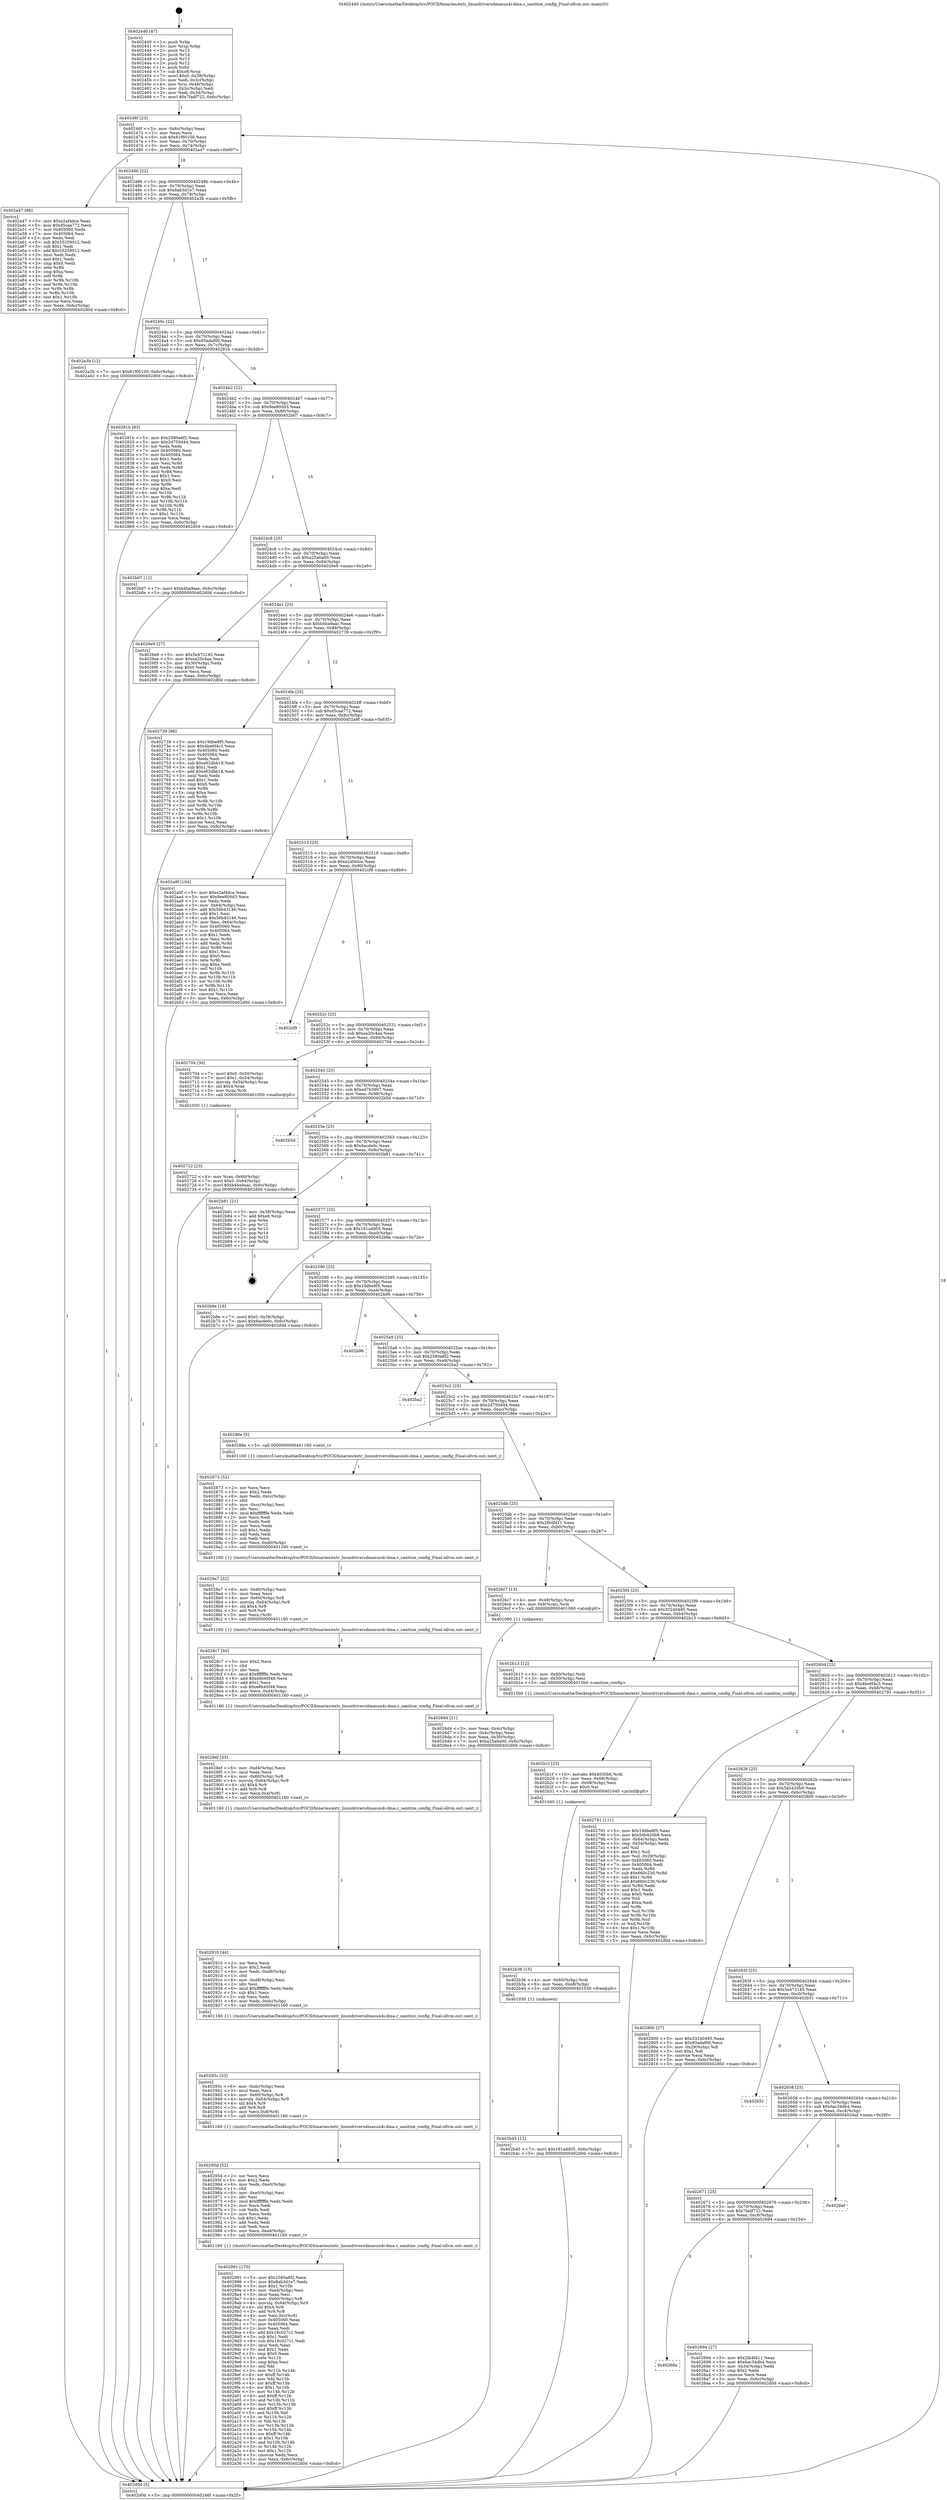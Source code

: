 digraph "0x402440" {
  label = "0x402440 (/mnt/c/Users/mathe/Desktop/tcc/POCII/binaries/extr_linuxdriversdmasun4i-dma.c_sanitize_config_Final-ollvm.out::main(0))"
  labelloc = "t"
  node[shape=record]

  Entry [label="",width=0.3,height=0.3,shape=circle,fillcolor=black,style=filled]
  "0x40246f" [label="{
     0x40246f [23]\l
     | [instrs]\l
     &nbsp;&nbsp;0x40246f \<+3\>: mov -0x6c(%rbp),%eax\l
     &nbsp;&nbsp;0x402472 \<+2\>: mov %eax,%ecx\l
     &nbsp;&nbsp;0x402474 \<+6\>: sub $0x81f60100,%ecx\l
     &nbsp;&nbsp;0x40247a \<+3\>: mov %eax,-0x70(%rbp)\l
     &nbsp;&nbsp;0x40247d \<+3\>: mov %ecx,-0x74(%rbp)\l
     &nbsp;&nbsp;0x402480 \<+6\>: je 0000000000402a47 \<main+0x607\>\l
  }"]
  "0x402a47" [label="{
     0x402a47 [88]\l
     | [instrs]\l
     &nbsp;&nbsp;0x402a47 \<+5\>: mov $0xe2af4dce,%eax\l
     &nbsp;&nbsp;0x402a4c \<+5\>: mov $0xd5caa772,%ecx\l
     &nbsp;&nbsp;0x402a51 \<+7\>: mov 0x405060,%edx\l
     &nbsp;&nbsp;0x402a58 \<+7\>: mov 0x405064,%esi\l
     &nbsp;&nbsp;0x402a5f \<+2\>: mov %edx,%edi\l
     &nbsp;&nbsp;0x402a61 \<+6\>: sub $0x55259012,%edi\l
     &nbsp;&nbsp;0x402a67 \<+3\>: sub $0x1,%edi\l
     &nbsp;&nbsp;0x402a6a \<+6\>: add $0x55259012,%edi\l
     &nbsp;&nbsp;0x402a70 \<+3\>: imul %edi,%edx\l
     &nbsp;&nbsp;0x402a73 \<+3\>: and $0x1,%edx\l
     &nbsp;&nbsp;0x402a76 \<+3\>: cmp $0x0,%edx\l
     &nbsp;&nbsp;0x402a79 \<+4\>: sete %r8b\l
     &nbsp;&nbsp;0x402a7d \<+3\>: cmp $0xa,%esi\l
     &nbsp;&nbsp;0x402a80 \<+4\>: setl %r9b\l
     &nbsp;&nbsp;0x402a84 \<+3\>: mov %r8b,%r10b\l
     &nbsp;&nbsp;0x402a87 \<+3\>: and %r9b,%r10b\l
     &nbsp;&nbsp;0x402a8a \<+3\>: xor %r9b,%r8b\l
     &nbsp;&nbsp;0x402a8d \<+3\>: or %r8b,%r10b\l
     &nbsp;&nbsp;0x402a90 \<+4\>: test $0x1,%r10b\l
     &nbsp;&nbsp;0x402a94 \<+3\>: cmovne %ecx,%eax\l
     &nbsp;&nbsp;0x402a97 \<+3\>: mov %eax,-0x6c(%rbp)\l
     &nbsp;&nbsp;0x402a9a \<+5\>: jmp 0000000000402d0d \<main+0x8cd\>\l
  }"]
  "0x402486" [label="{
     0x402486 [22]\l
     | [instrs]\l
     &nbsp;&nbsp;0x402486 \<+5\>: jmp 000000000040248b \<main+0x4b\>\l
     &nbsp;&nbsp;0x40248b \<+3\>: mov -0x70(%rbp),%eax\l
     &nbsp;&nbsp;0x40248e \<+5\>: sub $0x8ab3d1e7,%eax\l
     &nbsp;&nbsp;0x402493 \<+3\>: mov %eax,-0x78(%rbp)\l
     &nbsp;&nbsp;0x402496 \<+6\>: je 0000000000402a3b \<main+0x5fb\>\l
  }"]
  Exit [label="",width=0.3,height=0.3,shape=circle,fillcolor=black,style=filled,peripheries=2]
  "0x402a3b" [label="{
     0x402a3b [12]\l
     | [instrs]\l
     &nbsp;&nbsp;0x402a3b \<+7\>: movl $0x81f60100,-0x6c(%rbp)\l
     &nbsp;&nbsp;0x402a42 \<+5\>: jmp 0000000000402d0d \<main+0x8cd\>\l
  }"]
  "0x40249c" [label="{
     0x40249c [22]\l
     | [instrs]\l
     &nbsp;&nbsp;0x40249c \<+5\>: jmp 00000000004024a1 \<main+0x61\>\l
     &nbsp;&nbsp;0x4024a1 \<+3\>: mov -0x70(%rbp),%eax\l
     &nbsp;&nbsp;0x4024a4 \<+5\>: sub $0x93adaf00,%eax\l
     &nbsp;&nbsp;0x4024a9 \<+3\>: mov %eax,-0x7c(%rbp)\l
     &nbsp;&nbsp;0x4024ac \<+6\>: je 000000000040281b \<main+0x3db\>\l
  }"]
  "0x402b45" [label="{
     0x402b45 [12]\l
     | [instrs]\l
     &nbsp;&nbsp;0x402b45 \<+7\>: movl $0x181add05,-0x6c(%rbp)\l
     &nbsp;&nbsp;0x402b4c \<+5\>: jmp 0000000000402d0d \<main+0x8cd\>\l
  }"]
  "0x40281b" [label="{
     0x40281b [83]\l
     | [instrs]\l
     &nbsp;&nbsp;0x40281b \<+5\>: mov $0x2580a6f2,%eax\l
     &nbsp;&nbsp;0x402820 \<+5\>: mov $0x2d750d44,%ecx\l
     &nbsp;&nbsp;0x402825 \<+2\>: xor %edx,%edx\l
     &nbsp;&nbsp;0x402827 \<+7\>: mov 0x405060,%esi\l
     &nbsp;&nbsp;0x40282e \<+7\>: mov 0x405064,%edi\l
     &nbsp;&nbsp;0x402835 \<+3\>: sub $0x1,%edx\l
     &nbsp;&nbsp;0x402838 \<+3\>: mov %esi,%r8d\l
     &nbsp;&nbsp;0x40283b \<+3\>: add %edx,%r8d\l
     &nbsp;&nbsp;0x40283e \<+4\>: imul %r8d,%esi\l
     &nbsp;&nbsp;0x402842 \<+3\>: and $0x1,%esi\l
     &nbsp;&nbsp;0x402845 \<+3\>: cmp $0x0,%esi\l
     &nbsp;&nbsp;0x402848 \<+4\>: sete %r9b\l
     &nbsp;&nbsp;0x40284c \<+3\>: cmp $0xa,%edi\l
     &nbsp;&nbsp;0x40284f \<+4\>: setl %r10b\l
     &nbsp;&nbsp;0x402853 \<+3\>: mov %r9b,%r11b\l
     &nbsp;&nbsp;0x402856 \<+3\>: and %r10b,%r11b\l
     &nbsp;&nbsp;0x402859 \<+3\>: xor %r10b,%r9b\l
     &nbsp;&nbsp;0x40285c \<+3\>: or %r9b,%r11b\l
     &nbsp;&nbsp;0x40285f \<+4\>: test $0x1,%r11b\l
     &nbsp;&nbsp;0x402863 \<+3\>: cmovne %ecx,%eax\l
     &nbsp;&nbsp;0x402866 \<+3\>: mov %eax,-0x6c(%rbp)\l
     &nbsp;&nbsp;0x402869 \<+5\>: jmp 0000000000402d0d \<main+0x8cd\>\l
  }"]
  "0x4024b2" [label="{
     0x4024b2 [22]\l
     | [instrs]\l
     &nbsp;&nbsp;0x4024b2 \<+5\>: jmp 00000000004024b7 \<main+0x77\>\l
     &nbsp;&nbsp;0x4024b7 \<+3\>: mov -0x70(%rbp),%eax\l
     &nbsp;&nbsp;0x4024ba \<+5\>: sub $0x9ee800d3,%eax\l
     &nbsp;&nbsp;0x4024bf \<+3\>: mov %eax,-0x80(%rbp)\l
     &nbsp;&nbsp;0x4024c2 \<+6\>: je 0000000000402b07 \<main+0x6c7\>\l
  }"]
  "0x402b36" [label="{
     0x402b36 [15]\l
     | [instrs]\l
     &nbsp;&nbsp;0x402b36 \<+4\>: mov -0x60(%rbp),%rdi\l
     &nbsp;&nbsp;0x402b3a \<+6\>: mov %eax,-0xe8(%rbp)\l
     &nbsp;&nbsp;0x402b40 \<+5\>: call 0000000000401030 \<free@plt\>\l
     | [calls]\l
     &nbsp;&nbsp;0x401030 \{1\} (unknown)\l
  }"]
  "0x402b07" [label="{
     0x402b07 [12]\l
     | [instrs]\l
     &nbsp;&nbsp;0x402b07 \<+7\>: movl $0xb4ba9aac,-0x6c(%rbp)\l
     &nbsp;&nbsp;0x402b0e \<+5\>: jmp 0000000000402d0d \<main+0x8cd\>\l
  }"]
  "0x4024c8" [label="{
     0x4024c8 [25]\l
     | [instrs]\l
     &nbsp;&nbsp;0x4024c8 \<+5\>: jmp 00000000004024cd \<main+0x8d\>\l
     &nbsp;&nbsp;0x4024cd \<+3\>: mov -0x70(%rbp),%eax\l
     &nbsp;&nbsp;0x4024d0 \<+5\>: sub $0xa25a6a00,%eax\l
     &nbsp;&nbsp;0x4024d5 \<+6\>: mov %eax,-0x84(%rbp)\l
     &nbsp;&nbsp;0x4024db \<+6\>: je 00000000004026e9 \<main+0x2a9\>\l
  }"]
  "0x402b1f" [label="{
     0x402b1f [23]\l
     | [instrs]\l
     &nbsp;&nbsp;0x402b1f \<+10\>: movabs $0x4030b6,%rdi\l
     &nbsp;&nbsp;0x402b29 \<+3\>: mov %eax,-0x68(%rbp)\l
     &nbsp;&nbsp;0x402b2c \<+3\>: mov -0x68(%rbp),%esi\l
     &nbsp;&nbsp;0x402b2f \<+2\>: mov $0x0,%al\l
     &nbsp;&nbsp;0x402b31 \<+5\>: call 0000000000401040 \<printf@plt\>\l
     | [calls]\l
     &nbsp;&nbsp;0x401040 \{1\} (unknown)\l
  }"]
  "0x4026e9" [label="{
     0x4026e9 [27]\l
     | [instrs]\l
     &nbsp;&nbsp;0x4026e9 \<+5\>: mov $0x5e472145,%eax\l
     &nbsp;&nbsp;0x4026ee \<+5\>: mov $0xea20c4aa,%ecx\l
     &nbsp;&nbsp;0x4026f3 \<+3\>: mov -0x30(%rbp),%edx\l
     &nbsp;&nbsp;0x4026f6 \<+3\>: cmp $0x0,%edx\l
     &nbsp;&nbsp;0x4026f9 \<+3\>: cmove %ecx,%eax\l
     &nbsp;&nbsp;0x4026fc \<+3\>: mov %eax,-0x6c(%rbp)\l
     &nbsp;&nbsp;0x4026ff \<+5\>: jmp 0000000000402d0d \<main+0x8cd\>\l
  }"]
  "0x4024e1" [label="{
     0x4024e1 [25]\l
     | [instrs]\l
     &nbsp;&nbsp;0x4024e1 \<+5\>: jmp 00000000004024e6 \<main+0xa6\>\l
     &nbsp;&nbsp;0x4024e6 \<+3\>: mov -0x70(%rbp),%eax\l
     &nbsp;&nbsp;0x4024e9 \<+5\>: sub $0xb4ba9aac,%eax\l
     &nbsp;&nbsp;0x4024ee \<+6\>: mov %eax,-0x88(%rbp)\l
     &nbsp;&nbsp;0x4024f4 \<+6\>: je 0000000000402739 \<main+0x2f9\>\l
  }"]
  "0x402991" [label="{
     0x402991 [170]\l
     | [instrs]\l
     &nbsp;&nbsp;0x402991 \<+5\>: mov $0x2580a6f2,%ecx\l
     &nbsp;&nbsp;0x402996 \<+5\>: mov $0x8ab3d1e7,%edx\l
     &nbsp;&nbsp;0x40299b \<+3\>: mov $0x1,%r10b\l
     &nbsp;&nbsp;0x40299e \<+6\>: mov -0xe4(%rbp),%esi\l
     &nbsp;&nbsp;0x4029a4 \<+3\>: imul %eax,%esi\l
     &nbsp;&nbsp;0x4029a7 \<+4\>: mov -0x60(%rbp),%r8\l
     &nbsp;&nbsp;0x4029ab \<+4\>: movslq -0x64(%rbp),%r9\l
     &nbsp;&nbsp;0x4029af \<+4\>: shl $0x4,%r9\l
     &nbsp;&nbsp;0x4029b3 \<+3\>: add %r9,%r8\l
     &nbsp;&nbsp;0x4029b6 \<+4\>: mov %esi,0xc(%r8)\l
     &nbsp;&nbsp;0x4029ba \<+7\>: mov 0x405060,%eax\l
     &nbsp;&nbsp;0x4029c1 \<+7\>: mov 0x405064,%esi\l
     &nbsp;&nbsp;0x4029c8 \<+2\>: mov %eax,%edi\l
     &nbsp;&nbsp;0x4029ca \<+6\>: add $0x18c027c1,%edi\l
     &nbsp;&nbsp;0x4029d0 \<+3\>: sub $0x1,%edi\l
     &nbsp;&nbsp;0x4029d3 \<+6\>: sub $0x18c027c1,%edi\l
     &nbsp;&nbsp;0x4029d9 \<+3\>: imul %edi,%eax\l
     &nbsp;&nbsp;0x4029dc \<+3\>: and $0x1,%eax\l
     &nbsp;&nbsp;0x4029df \<+3\>: cmp $0x0,%eax\l
     &nbsp;&nbsp;0x4029e2 \<+4\>: sete %r11b\l
     &nbsp;&nbsp;0x4029e6 \<+3\>: cmp $0xa,%esi\l
     &nbsp;&nbsp;0x4029e9 \<+3\>: setl %bl\l
     &nbsp;&nbsp;0x4029ec \<+3\>: mov %r11b,%r14b\l
     &nbsp;&nbsp;0x4029ef \<+4\>: xor $0xff,%r14b\l
     &nbsp;&nbsp;0x4029f3 \<+3\>: mov %bl,%r15b\l
     &nbsp;&nbsp;0x4029f6 \<+4\>: xor $0xff,%r15b\l
     &nbsp;&nbsp;0x4029fa \<+4\>: xor $0x1,%r10b\l
     &nbsp;&nbsp;0x4029fe \<+3\>: mov %r14b,%r12b\l
     &nbsp;&nbsp;0x402a01 \<+4\>: and $0xff,%r12b\l
     &nbsp;&nbsp;0x402a05 \<+3\>: and %r10b,%r11b\l
     &nbsp;&nbsp;0x402a08 \<+3\>: mov %r15b,%r13b\l
     &nbsp;&nbsp;0x402a0b \<+4\>: and $0xff,%r13b\l
     &nbsp;&nbsp;0x402a0f \<+3\>: and %r10b,%bl\l
     &nbsp;&nbsp;0x402a12 \<+3\>: or %r11b,%r12b\l
     &nbsp;&nbsp;0x402a15 \<+3\>: or %bl,%r13b\l
     &nbsp;&nbsp;0x402a18 \<+3\>: xor %r13b,%r12b\l
     &nbsp;&nbsp;0x402a1b \<+3\>: or %r15b,%r14b\l
     &nbsp;&nbsp;0x402a1e \<+4\>: xor $0xff,%r14b\l
     &nbsp;&nbsp;0x402a22 \<+4\>: or $0x1,%r10b\l
     &nbsp;&nbsp;0x402a26 \<+3\>: and %r10b,%r14b\l
     &nbsp;&nbsp;0x402a29 \<+3\>: or %r14b,%r12b\l
     &nbsp;&nbsp;0x402a2c \<+4\>: test $0x1,%r12b\l
     &nbsp;&nbsp;0x402a30 \<+3\>: cmovne %edx,%ecx\l
     &nbsp;&nbsp;0x402a33 \<+3\>: mov %ecx,-0x6c(%rbp)\l
     &nbsp;&nbsp;0x402a36 \<+5\>: jmp 0000000000402d0d \<main+0x8cd\>\l
  }"]
  "0x402739" [label="{
     0x402739 [88]\l
     | [instrs]\l
     &nbsp;&nbsp;0x402739 \<+5\>: mov $0x19dbe8f5,%eax\l
     &nbsp;&nbsp;0x40273e \<+5\>: mov $0x4be6f4c3,%ecx\l
     &nbsp;&nbsp;0x402743 \<+7\>: mov 0x405060,%edx\l
     &nbsp;&nbsp;0x40274a \<+7\>: mov 0x405064,%esi\l
     &nbsp;&nbsp;0x402751 \<+2\>: mov %edx,%edi\l
     &nbsp;&nbsp;0x402753 \<+6\>: sub $0xe62dbb18,%edi\l
     &nbsp;&nbsp;0x402759 \<+3\>: sub $0x1,%edi\l
     &nbsp;&nbsp;0x40275c \<+6\>: add $0xe62dbb18,%edi\l
     &nbsp;&nbsp;0x402762 \<+3\>: imul %edi,%edx\l
     &nbsp;&nbsp;0x402765 \<+3\>: and $0x1,%edx\l
     &nbsp;&nbsp;0x402768 \<+3\>: cmp $0x0,%edx\l
     &nbsp;&nbsp;0x40276b \<+4\>: sete %r8b\l
     &nbsp;&nbsp;0x40276f \<+3\>: cmp $0xa,%esi\l
     &nbsp;&nbsp;0x402772 \<+4\>: setl %r9b\l
     &nbsp;&nbsp;0x402776 \<+3\>: mov %r8b,%r10b\l
     &nbsp;&nbsp;0x402779 \<+3\>: and %r9b,%r10b\l
     &nbsp;&nbsp;0x40277c \<+3\>: xor %r9b,%r8b\l
     &nbsp;&nbsp;0x40277f \<+3\>: or %r8b,%r10b\l
     &nbsp;&nbsp;0x402782 \<+4\>: test $0x1,%r10b\l
     &nbsp;&nbsp;0x402786 \<+3\>: cmovne %ecx,%eax\l
     &nbsp;&nbsp;0x402789 \<+3\>: mov %eax,-0x6c(%rbp)\l
     &nbsp;&nbsp;0x40278c \<+5\>: jmp 0000000000402d0d \<main+0x8cd\>\l
  }"]
  "0x4024fa" [label="{
     0x4024fa [25]\l
     | [instrs]\l
     &nbsp;&nbsp;0x4024fa \<+5\>: jmp 00000000004024ff \<main+0xbf\>\l
     &nbsp;&nbsp;0x4024ff \<+3\>: mov -0x70(%rbp),%eax\l
     &nbsp;&nbsp;0x402502 \<+5\>: sub $0xd5caa772,%eax\l
     &nbsp;&nbsp;0x402507 \<+6\>: mov %eax,-0x8c(%rbp)\l
     &nbsp;&nbsp;0x40250d \<+6\>: je 0000000000402a9f \<main+0x65f\>\l
  }"]
  "0x40295d" [label="{
     0x40295d [52]\l
     | [instrs]\l
     &nbsp;&nbsp;0x40295d \<+2\>: xor %ecx,%ecx\l
     &nbsp;&nbsp;0x40295f \<+5\>: mov $0x2,%edx\l
     &nbsp;&nbsp;0x402964 \<+6\>: mov %edx,-0xe0(%rbp)\l
     &nbsp;&nbsp;0x40296a \<+1\>: cltd\l
     &nbsp;&nbsp;0x40296b \<+6\>: mov -0xe0(%rbp),%esi\l
     &nbsp;&nbsp;0x402971 \<+2\>: idiv %esi\l
     &nbsp;&nbsp;0x402973 \<+6\>: imul $0xfffffffe,%edx,%edx\l
     &nbsp;&nbsp;0x402979 \<+2\>: mov %ecx,%edi\l
     &nbsp;&nbsp;0x40297b \<+2\>: sub %edx,%edi\l
     &nbsp;&nbsp;0x40297d \<+2\>: mov %ecx,%edx\l
     &nbsp;&nbsp;0x40297f \<+3\>: sub $0x1,%edx\l
     &nbsp;&nbsp;0x402982 \<+2\>: add %edx,%edi\l
     &nbsp;&nbsp;0x402984 \<+2\>: sub %edi,%ecx\l
     &nbsp;&nbsp;0x402986 \<+6\>: mov %ecx,-0xe4(%rbp)\l
     &nbsp;&nbsp;0x40298c \<+5\>: call 0000000000401160 \<next_i\>\l
     | [calls]\l
     &nbsp;&nbsp;0x401160 \{1\} (/mnt/c/Users/mathe/Desktop/tcc/POCII/binaries/extr_linuxdriversdmasun4i-dma.c_sanitize_config_Final-ollvm.out::next_i)\l
  }"]
  "0x402a9f" [label="{
     0x402a9f [104]\l
     | [instrs]\l
     &nbsp;&nbsp;0x402a9f \<+5\>: mov $0xe2af4dce,%eax\l
     &nbsp;&nbsp;0x402aa4 \<+5\>: mov $0x9ee800d3,%ecx\l
     &nbsp;&nbsp;0x402aa9 \<+2\>: xor %edx,%edx\l
     &nbsp;&nbsp;0x402aab \<+3\>: mov -0x64(%rbp),%esi\l
     &nbsp;&nbsp;0x402aae \<+6\>: add $0x56b43146,%esi\l
     &nbsp;&nbsp;0x402ab4 \<+3\>: add $0x1,%esi\l
     &nbsp;&nbsp;0x402ab7 \<+6\>: sub $0x56b43146,%esi\l
     &nbsp;&nbsp;0x402abd \<+3\>: mov %esi,-0x64(%rbp)\l
     &nbsp;&nbsp;0x402ac0 \<+7\>: mov 0x405060,%esi\l
     &nbsp;&nbsp;0x402ac7 \<+7\>: mov 0x405064,%edi\l
     &nbsp;&nbsp;0x402ace \<+3\>: sub $0x1,%edx\l
     &nbsp;&nbsp;0x402ad1 \<+3\>: mov %esi,%r8d\l
     &nbsp;&nbsp;0x402ad4 \<+3\>: add %edx,%r8d\l
     &nbsp;&nbsp;0x402ad7 \<+4\>: imul %r8d,%esi\l
     &nbsp;&nbsp;0x402adb \<+3\>: and $0x1,%esi\l
     &nbsp;&nbsp;0x402ade \<+3\>: cmp $0x0,%esi\l
     &nbsp;&nbsp;0x402ae1 \<+4\>: sete %r9b\l
     &nbsp;&nbsp;0x402ae5 \<+3\>: cmp $0xa,%edi\l
     &nbsp;&nbsp;0x402ae8 \<+4\>: setl %r10b\l
     &nbsp;&nbsp;0x402aec \<+3\>: mov %r9b,%r11b\l
     &nbsp;&nbsp;0x402aef \<+3\>: and %r10b,%r11b\l
     &nbsp;&nbsp;0x402af2 \<+3\>: xor %r10b,%r9b\l
     &nbsp;&nbsp;0x402af5 \<+3\>: or %r9b,%r11b\l
     &nbsp;&nbsp;0x402af8 \<+4\>: test $0x1,%r11b\l
     &nbsp;&nbsp;0x402afc \<+3\>: cmovne %ecx,%eax\l
     &nbsp;&nbsp;0x402aff \<+3\>: mov %eax,-0x6c(%rbp)\l
     &nbsp;&nbsp;0x402b02 \<+5\>: jmp 0000000000402d0d \<main+0x8cd\>\l
  }"]
  "0x402513" [label="{
     0x402513 [25]\l
     | [instrs]\l
     &nbsp;&nbsp;0x402513 \<+5\>: jmp 0000000000402518 \<main+0xd8\>\l
     &nbsp;&nbsp;0x402518 \<+3\>: mov -0x70(%rbp),%eax\l
     &nbsp;&nbsp;0x40251b \<+5\>: sub $0xe2af4dce,%eax\l
     &nbsp;&nbsp;0x402520 \<+6\>: mov %eax,-0x90(%rbp)\l
     &nbsp;&nbsp;0x402526 \<+6\>: je 0000000000402cf9 \<main+0x8b9\>\l
  }"]
  "0x40293c" [label="{
     0x40293c [33]\l
     | [instrs]\l
     &nbsp;&nbsp;0x40293c \<+6\>: mov -0xdc(%rbp),%ecx\l
     &nbsp;&nbsp;0x402942 \<+3\>: imul %eax,%ecx\l
     &nbsp;&nbsp;0x402945 \<+4\>: mov -0x60(%rbp),%r8\l
     &nbsp;&nbsp;0x402949 \<+4\>: movslq -0x64(%rbp),%r9\l
     &nbsp;&nbsp;0x40294d \<+4\>: shl $0x4,%r9\l
     &nbsp;&nbsp;0x402951 \<+3\>: add %r9,%r8\l
     &nbsp;&nbsp;0x402954 \<+4\>: mov %ecx,0x8(%r8)\l
     &nbsp;&nbsp;0x402958 \<+5\>: call 0000000000401160 \<next_i\>\l
     | [calls]\l
     &nbsp;&nbsp;0x401160 \{1\} (/mnt/c/Users/mathe/Desktop/tcc/POCII/binaries/extr_linuxdriversdmasun4i-dma.c_sanitize_config_Final-ollvm.out::next_i)\l
  }"]
  "0x402cf9" [label="{
     0x402cf9\l
  }", style=dashed]
  "0x40252c" [label="{
     0x40252c [25]\l
     | [instrs]\l
     &nbsp;&nbsp;0x40252c \<+5\>: jmp 0000000000402531 \<main+0xf1\>\l
     &nbsp;&nbsp;0x402531 \<+3\>: mov -0x70(%rbp),%eax\l
     &nbsp;&nbsp;0x402534 \<+5\>: sub $0xea20c4aa,%eax\l
     &nbsp;&nbsp;0x402539 \<+6\>: mov %eax,-0x94(%rbp)\l
     &nbsp;&nbsp;0x40253f \<+6\>: je 0000000000402704 \<main+0x2c4\>\l
  }"]
  "0x402910" [label="{
     0x402910 [44]\l
     | [instrs]\l
     &nbsp;&nbsp;0x402910 \<+2\>: xor %ecx,%ecx\l
     &nbsp;&nbsp;0x402912 \<+5\>: mov $0x2,%edx\l
     &nbsp;&nbsp;0x402917 \<+6\>: mov %edx,-0xd8(%rbp)\l
     &nbsp;&nbsp;0x40291d \<+1\>: cltd\l
     &nbsp;&nbsp;0x40291e \<+6\>: mov -0xd8(%rbp),%esi\l
     &nbsp;&nbsp;0x402924 \<+2\>: idiv %esi\l
     &nbsp;&nbsp;0x402926 \<+6\>: imul $0xfffffffe,%edx,%edx\l
     &nbsp;&nbsp;0x40292c \<+3\>: sub $0x1,%ecx\l
     &nbsp;&nbsp;0x40292f \<+2\>: sub %ecx,%edx\l
     &nbsp;&nbsp;0x402931 \<+6\>: mov %edx,-0xdc(%rbp)\l
     &nbsp;&nbsp;0x402937 \<+5\>: call 0000000000401160 \<next_i\>\l
     | [calls]\l
     &nbsp;&nbsp;0x401160 \{1\} (/mnt/c/Users/mathe/Desktop/tcc/POCII/binaries/extr_linuxdriversdmasun4i-dma.c_sanitize_config_Final-ollvm.out::next_i)\l
  }"]
  "0x402704" [label="{
     0x402704 [30]\l
     | [instrs]\l
     &nbsp;&nbsp;0x402704 \<+7\>: movl $0x0,-0x50(%rbp)\l
     &nbsp;&nbsp;0x40270b \<+7\>: movl $0x1,-0x54(%rbp)\l
     &nbsp;&nbsp;0x402712 \<+4\>: movslq -0x54(%rbp),%rax\l
     &nbsp;&nbsp;0x402716 \<+4\>: shl $0x4,%rax\l
     &nbsp;&nbsp;0x40271a \<+3\>: mov %rax,%rdi\l
     &nbsp;&nbsp;0x40271d \<+5\>: call 0000000000401050 \<malloc@plt\>\l
     | [calls]\l
     &nbsp;&nbsp;0x401050 \{1\} (unknown)\l
  }"]
  "0x402545" [label="{
     0x402545 [25]\l
     | [instrs]\l
     &nbsp;&nbsp;0x402545 \<+5\>: jmp 000000000040254a \<main+0x10a\>\l
     &nbsp;&nbsp;0x40254a \<+3\>: mov -0x70(%rbp),%eax\l
     &nbsp;&nbsp;0x40254d \<+5\>: sub $0xed7b3907,%eax\l
     &nbsp;&nbsp;0x402552 \<+6\>: mov %eax,-0x98(%rbp)\l
     &nbsp;&nbsp;0x402558 \<+6\>: je 0000000000402b5d \<main+0x71d\>\l
  }"]
  "0x4028ef" [label="{
     0x4028ef [33]\l
     | [instrs]\l
     &nbsp;&nbsp;0x4028ef \<+6\>: mov -0xd4(%rbp),%ecx\l
     &nbsp;&nbsp;0x4028f5 \<+3\>: imul %eax,%ecx\l
     &nbsp;&nbsp;0x4028f8 \<+4\>: mov -0x60(%rbp),%r8\l
     &nbsp;&nbsp;0x4028fc \<+4\>: movslq -0x64(%rbp),%r9\l
     &nbsp;&nbsp;0x402900 \<+4\>: shl $0x4,%r9\l
     &nbsp;&nbsp;0x402904 \<+3\>: add %r9,%r8\l
     &nbsp;&nbsp;0x402907 \<+4\>: mov %ecx,0x4(%r8)\l
     &nbsp;&nbsp;0x40290b \<+5\>: call 0000000000401160 \<next_i\>\l
     | [calls]\l
     &nbsp;&nbsp;0x401160 \{1\} (/mnt/c/Users/mathe/Desktop/tcc/POCII/binaries/extr_linuxdriversdmasun4i-dma.c_sanitize_config_Final-ollvm.out::next_i)\l
  }"]
  "0x402b5d" [label="{
     0x402b5d\l
  }", style=dashed]
  "0x40255e" [label="{
     0x40255e [25]\l
     | [instrs]\l
     &nbsp;&nbsp;0x40255e \<+5\>: jmp 0000000000402563 \<main+0x123\>\l
     &nbsp;&nbsp;0x402563 \<+3\>: mov -0x70(%rbp),%eax\l
     &nbsp;&nbsp;0x402566 \<+5\>: sub $0x6acde0c,%eax\l
     &nbsp;&nbsp;0x40256b \<+6\>: mov %eax,-0x9c(%rbp)\l
     &nbsp;&nbsp;0x402571 \<+6\>: je 0000000000402b81 \<main+0x741\>\l
  }"]
  "0x4028c7" [label="{
     0x4028c7 [40]\l
     | [instrs]\l
     &nbsp;&nbsp;0x4028c7 \<+5\>: mov $0x2,%ecx\l
     &nbsp;&nbsp;0x4028cc \<+1\>: cltd\l
     &nbsp;&nbsp;0x4028cd \<+2\>: idiv %ecx\l
     &nbsp;&nbsp;0x4028cf \<+6\>: imul $0xfffffffe,%edx,%ecx\l
     &nbsp;&nbsp;0x4028d5 \<+6\>: add $0xe8b40f48,%ecx\l
     &nbsp;&nbsp;0x4028db \<+3\>: add $0x1,%ecx\l
     &nbsp;&nbsp;0x4028de \<+6\>: sub $0xe8b40f48,%ecx\l
     &nbsp;&nbsp;0x4028e4 \<+6\>: mov %ecx,-0xd4(%rbp)\l
     &nbsp;&nbsp;0x4028ea \<+5\>: call 0000000000401160 \<next_i\>\l
     | [calls]\l
     &nbsp;&nbsp;0x401160 \{1\} (/mnt/c/Users/mathe/Desktop/tcc/POCII/binaries/extr_linuxdriversdmasun4i-dma.c_sanitize_config_Final-ollvm.out::next_i)\l
  }"]
  "0x402b81" [label="{
     0x402b81 [21]\l
     | [instrs]\l
     &nbsp;&nbsp;0x402b81 \<+3\>: mov -0x38(%rbp),%eax\l
     &nbsp;&nbsp;0x402b84 \<+7\>: add $0xe8,%rsp\l
     &nbsp;&nbsp;0x402b8b \<+1\>: pop %rbx\l
     &nbsp;&nbsp;0x402b8c \<+2\>: pop %r12\l
     &nbsp;&nbsp;0x402b8e \<+2\>: pop %r13\l
     &nbsp;&nbsp;0x402b90 \<+2\>: pop %r14\l
     &nbsp;&nbsp;0x402b92 \<+2\>: pop %r15\l
     &nbsp;&nbsp;0x402b94 \<+1\>: pop %rbp\l
     &nbsp;&nbsp;0x402b95 \<+1\>: ret\l
  }"]
  "0x402577" [label="{
     0x402577 [25]\l
     | [instrs]\l
     &nbsp;&nbsp;0x402577 \<+5\>: jmp 000000000040257c \<main+0x13c\>\l
     &nbsp;&nbsp;0x40257c \<+3\>: mov -0x70(%rbp),%eax\l
     &nbsp;&nbsp;0x40257f \<+5\>: sub $0x181add05,%eax\l
     &nbsp;&nbsp;0x402584 \<+6\>: mov %eax,-0xa0(%rbp)\l
     &nbsp;&nbsp;0x40258a \<+6\>: je 0000000000402b6e \<main+0x72e\>\l
  }"]
  "0x4028a7" [label="{
     0x4028a7 [32]\l
     | [instrs]\l
     &nbsp;&nbsp;0x4028a7 \<+6\>: mov -0xd0(%rbp),%ecx\l
     &nbsp;&nbsp;0x4028ad \<+3\>: imul %eax,%ecx\l
     &nbsp;&nbsp;0x4028b0 \<+4\>: mov -0x60(%rbp),%r8\l
     &nbsp;&nbsp;0x4028b4 \<+4\>: movslq -0x64(%rbp),%r9\l
     &nbsp;&nbsp;0x4028b8 \<+4\>: shl $0x4,%r9\l
     &nbsp;&nbsp;0x4028bc \<+3\>: add %r9,%r8\l
     &nbsp;&nbsp;0x4028bf \<+3\>: mov %ecx,(%r8)\l
     &nbsp;&nbsp;0x4028c2 \<+5\>: call 0000000000401160 \<next_i\>\l
     | [calls]\l
     &nbsp;&nbsp;0x401160 \{1\} (/mnt/c/Users/mathe/Desktop/tcc/POCII/binaries/extr_linuxdriversdmasun4i-dma.c_sanitize_config_Final-ollvm.out::next_i)\l
  }"]
  "0x402b6e" [label="{
     0x402b6e [19]\l
     | [instrs]\l
     &nbsp;&nbsp;0x402b6e \<+7\>: movl $0x0,-0x38(%rbp)\l
     &nbsp;&nbsp;0x402b75 \<+7\>: movl $0x6acde0c,-0x6c(%rbp)\l
     &nbsp;&nbsp;0x402b7c \<+5\>: jmp 0000000000402d0d \<main+0x8cd\>\l
  }"]
  "0x402590" [label="{
     0x402590 [25]\l
     | [instrs]\l
     &nbsp;&nbsp;0x402590 \<+5\>: jmp 0000000000402595 \<main+0x155\>\l
     &nbsp;&nbsp;0x402595 \<+3\>: mov -0x70(%rbp),%eax\l
     &nbsp;&nbsp;0x402598 \<+5\>: sub $0x19dbe8f5,%eax\l
     &nbsp;&nbsp;0x40259d \<+6\>: mov %eax,-0xa4(%rbp)\l
     &nbsp;&nbsp;0x4025a3 \<+6\>: je 0000000000402b96 \<main+0x756\>\l
  }"]
  "0x402873" [label="{
     0x402873 [52]\l
     | [instrs]\l
     &nbsp;&nbsp;0x402873 \<+2\>: xor %ecx,%ecx\l
     &nbsp;&nbsp;0x402875 \<+5\>: mov $0x2,%edx\l
     &nbsp;&nbsp;0x40287a \<+6\>: mov %edx,-0xcc(%rbp)\l
     &nbsp;&nbsp;0x402880 \<+1\>: cltd\l
     &nbsp;&nbsp;0x402881 \<+6\>: mov -0xcc(%rbp),%esi\l
     &nbsp;&nbsp;0x402887 \<+2\>: idiv %esi\l
     &nbsp;&nbsp;0x402889 \<+6\>: imul $0xfffffffe,%edx,%edx\l
     &nbsp;&nbsp;0x40288f \<+2\>: mov %ecx,%edi\l
     &nbsp;&nbsp;0x402891 \<+2\>: sub %edx,%edi\l
     &nbsp;&nbsp;0x402893 \<+2\>: mov %ecx,%edx\l
     &nbsp;&nbsp;0x402895 \<+3\>: sub $0x1,%edx\l
     &nbsp;&nbsp;0x402898 \<+2\>: add %edx,%edi\l
     &nbsp;&nbsp;0x40289a \<+2\>: sub %edi,%ecx\l
     &nbsp;&nbsp;0x40289c \<+6\>: mov %ecx,-0xd0(%rbp)\l
     &nbsp;&nbsp;0x4028a2 \<+5\>: call 0000000000401160 \<next_i\>\l
     | [calls]\l
     &nbsp;&nbsp;0x401160 \{1\} (/mnt/c/Users/mathe/Desktop/tcc/POCII/binaries/extr_linuxdriversdmasun4i-dma.c_sanitize_config_Final-ollvm.out::next_i)\l
  }"]
  "0x402b96" [label="{
     0x402b96\l
  }", style=dashed]
  "0x4025a9" [label="{
     0x4025a9 [25]\l
     | [instrs]\l
     &nbsp;&nbsp;0x4025a9 \<+5\>: jmp 00000000004025ae \<main+0x16e\>\l
     &nbsp;&nbsp;0x4025ae \<+3\>: mov -0x70(%rbp),%eax\l
     &nbsp;&nbsp;0x4025b1 \<+5\>: sub $0x2580a6f2,%eax\l
     &nbsp;&nbsp;0x4025b6 \<+6\>: mov %eax,-0xa8(%rbp)\l
     &nbsp;&nbsp;0x4025bc \<+6\>: je 0000000000402ba2 \<main+0x762\>\l
  }"]
  "0x402722" [label="{
     0x402722 [23]\l
     | [instrs]\l
     &nbsp;&nbsp;0x402722 \<+4\>: mov %rax,-0x60(%rbp)\l
     &nbsp;&nbsp;0x402726 \<+7\>: movl $0x0,-0x64(%rbp)\l
     &nbsp;&nbsp;0x40272d \<+7\>: movl $0xb4ba9aac,-0x6c(%rbp)\l
     &nbsp;&nbsp;0x402734 \<+5\>: jmp 0000000000402d0d \<main+0x8cd\>\l
  }"]
  "0x402ba2" [label="{
     0x402ba2\l
  }", style=dashed]
  "0x4025c2" [label="{
     0x4025c2 [25]\l
     | [instrs]\l
     &nbsp;&nbsp;0x4025c2 \<+5\>: jmp 00000000004025c7 \<main+0x187\>\l
     &nbsp;&nbsp;0x4025c7 \<+3\>: mov -0x70(%rbp),%eax\l
     &nbsp;&nbsp;0x4025ca \<+5\>: sub $0x2d750d44,%eax\l
     &nbsp;&nbsp;0x4025cf \<+6\>: mov %eax,-0xac(%rbp)\l
     &nbsp;&nbsp;0x4025d5 \<+6\>: je 000000000040286e \<main+0x42e\>\l
  }"]
  "0x4026d4" [label="{
     0x4026d4 [21]\l
     | [instrs]\l
     &nbsp;&nbsp;0x4026d4 \<+3\>: mov %eax,-0x4c(%rbp)\l
     &nbsp;&nbsp;0x4026d7 \<+3\>: mov -0x4c(%rbp),%eax\l
     &nbsp;&nbsp;0x4026da \<+3\>: mov %eax,-0x30(%rbp)\l
     &nbsp;&nbsp;0x4026dd \<+7\>: movl $0xa25a6a00,-0x6c(%rbp)\l
     &nbsp;&nbsp;0x4026e4 \<+5\>: jmp 0000000000402d0d \<main+0x8cd\>\l
  }"]
  "0x40286e" [label="{
     0x40286e [5]\l
     | [instrs]\l
     &nbsp;&nbsp;0x40286e \<+5\>: call 0000000000401160 \<next_i\>\l
     | [calls]\l
     &nbsp;&nbsp;0x401160 \{1\} (/mnt/c/Users/mathe/Desktop/tcc/POCII/binaries/extr_linuxdriversdmasun4i-dma.c_sanitize_config_Final-ollvm.out::next_i)\l
  }"]
  "0x4025db" [label="{
     0x4025db [25]\l
     | [instrs]\l
     &nbsp;&nbsp;0x4025db \<+5\>: jmp 00000000004025e0 \<main+0x1a0\>\l
     &nbsp;&nbsp;0x4025e0 \<+3\>: mov -0x70(%rbp),%eax\l
     &nbsp;&nbsp;0x4025e3 \<+5\>: sub $0x2fb4fd11,%eax\l
     &nbsp;&nbsp;0x4025e8 \<+6\>: mov %eax,-0xb0(%rbp)\l
     &nbsp;&nbsp;0x4025ee \<+6\>: je 00000000004026c7 \<main+0x287\>\l
  }"]
  "0x402440" [label="{
     0x402440 [47]\l
     | [instrs]\l
     &nbsp;&nbsp;0x402440 \<+1\>: push %rbp\l
     &nbsp;&nbsp;0x402441 \<+3\>: mov %rsp,%rbp\l
     &nbsp;&nbsp;0x402444 \<+2\>: push %r15\l
     &nbsp;&nbsp;0x402446 \<+2\>: push %r14\l
     &nbsp;&nbsp;0x402448 \<+2\>: push %r13\l
     &nbsp;&nbsp;0x40244a \<+2\>: push %r12\l
     &nbsp;&nbsp;0x40244c \<+1\>: push %rbx\l
     &nbsp;&nbsp;0x40244d \<+7\>: sub $0xe8,%rsp\l
     &nbsp;&nbsp;0x402454 \<+7\>: movl $0x0,-0x38(%rbp)\l
     &nbsp;&nbsp;0x40245b \<+3\>: mov %edi,-0x3c(%rbp)\l
     &nbsp;&nbsp;0x40245e \<+4\>: mov %rsi,-0x48(%rbp)\l
     &nbsp;&nbsp;0x402462 \<+3\>: mov -0x3c(%rbp),%edi\l
     &nbsp;&nbsp;0x402465 \<+3\>: mov %edi,-0x34(%rbp)\l
     &nbsp;&nbsp;0x402468 \<+7\>: movl $0x7fadf722,-0x6c(%rbp)\l
  }"]
  "0x4026c7" [label="{
     0x4026c7 [13]\l
     | [instrs]\l
     &nbsp;&nbsp;0x4026c7 \<+4\>: mov -0x48(%rbp),%rax\l
     &nbsp;&nbsp;0x4026cb \<+4\>: mov 0x8(%rax),%rdi\l
     &nbsp;&nbsp;0x4026cf \<+5\>: call 0000000000401060 \<atoi@plt\>\l
     | [calls]\l
     &nbsp;&nbsp;0x401060 \{1\} (unknown)\l
  }"]
  "0x4025f4" [label="{
     0x4025f4 [25]\l
     | [instrs]\l
     &nbsp;&nbsp;0x4025f4 \<+5\>: jmp 00000000004025f9 \<main+0x1b9\>\l
     &nbsp;&nbsp;0x4025f9 \<+3\>: mov -0x70(%rbp),%eax\l
     &nbsp;&nbsp;0x4025fc \<+5\>: sub $0x33240495,%eax\l
     &nbsp;&nbsp;0x402601 \<+6\>: mov %eax,-0xb4(%rbp)\l
     &nbsp;&nbsp;0x402607 \<+6\>: je 0000000000402b13 \<main+0x6d3\>\l
  }"]
  "0x402d0d" [label="{
     0x402d0d [5]\l
     | [instrs]\l
     &nbsp;&nbsp;0x402d0d \<+5\>: jmp 000000000040246f \<main+0x2f\>\l
  }"]
  "0x402b13" [label="{
     0x402b13 [12]\l
     | [instrs]\l
     &nbsp;&nbsp;0x402b13 \<+4\>: mov -0x60(%rbp),%rdi\l
     &nbsp;&nbsp;0x402b17 \<+3\>: mov -0x50(%rbp),%esi\l
     &nbsp;&nbsp;0x402b1a \<+5\>: call 00000000004015b0 \<sanitize_config\>\l
     | [calls]\l
     &nbsp;&nbsp;0x4015b0 \{1\} (/mnt/c/Users/mathe/Desktop/tcc/POCII/binaries/extr_linuxdriversdmasun4i-dma.c_sanitize_config_Final-ollvm.out::sanitize_config)\l
  }"]
  "0x40260d" [label="{
     0x40260d [25]\l
     | [instrs]\l
     &nbsp;&nbsp;0x40260d \<+5\>: jmp 0000000000402612 \<main+0x1d2\>\l
     &nbsp;&nbsp;0x402612 \<+3\>: mov -0x70(%rbp),%eax\l
     &nbsp;&nbsp;0x402615 \<+5\>: sub $0x4be6f4c3,%eax\l
     &nbsp;&nbsp;0x40261a \<+6\>: mov %eax,-0xb8(%rbp)\l
     &nbsp;&nbsp;0x402620 \<+6\>: je 0000000000402791 \<main+0x351\>\l
  }"]
  "0x40268a" [label="{
     0x40268a\l
  }", style=dashed]
  "0x402791" [label="{
     0x402791 [111]\l
     | [instrs]\l
     &nbsp;&nbsp;0x402791 \<+5\>: mov $0x19dbe8f5,%eax\l
     &nbsp;&nbsp;0x402796 \<+5\>: mov $0x54b420b9,%ecx\l
     &nbsp;&nbsp;0x40279b \<+3\>: mov -0x64(%rbp),%edx\l
     &nbsp;&nbsp;0x40279e \<+3\>: cmp -0x54(%rbp),%edx\l
     &nbsp;&nbsp;0x4027a1 \<+4\>: setl %sil\l
     &nbsp;&nbsp;0x4027a5 \<+4\>: and $0x1,%sil\l
     &nbsp;&nbsp;0x4027a9 \<+4\>: mov %sil,-0x29(%rbp)\l
     &nbsp;&nbsp;0x4027ad \<+7\>: mov 0x405060,%edx\l
     &nbsp;&nbsp;0x4027b4 \<+7\>: mov 0x405064,%edi\l
     &nbsp;&nbsp;0x4027bb \<+3\>: mov %edx,%r8d\l
     &nbsp;&nbsp;0x4027be \<+7\>: sub $0x660c230,%r8d\l
     &nbsp;&nbsp;0x4027c5 \<+4\>: sub $0x1,%r8d\l
     &nbsp;&nbsp;0x4027c9 \<+7\>: add $0x660c230,%r8d\l
     &nbsp;&nbsp;0x4027d0 \<+4\>: imul %r8d,%edx\l
     &nbsp;&nbsp;0x4027d4 \<+3\>: and $0x1,%edx\l
     &nbsp;&nbsp;0x4027d7 \<+3\>: cmp $0x0,%edx\l
     &nbsp;&nbsp;0x4027da \<+4\>: sete %sil\l
     &nbsp;&nbsp;0x4027de \<+3\>: cmp $0xa,%edi\l
     &nbsp;&nbsp;0x4027e1 \<+4\>: setl %r9b\l
     &nbsp;&nbsp;0x4027e5 \<+3\>: mov %sil,%r10b\l
     &nbsp;&nbsp;0x4027e8 \<+3\>: and %r9b,%r10b\l
     &nbsp;&nbsp;0x4027eb \<+3\>: xor %r9b,%sil\l
     &nbsp;&nbsp;0x4027ee \<+3\>: or %sil,%r10b\l
     &nbsp;&nbsp;0x4027f1 \<+4\>: test $0x1,%r10b\l
     &nbsp;&nbsp;0x4027f5 \<+3\>: cmovne %ecx,%eax\l
     &nbsp;&nbsp;0x4027f8 \<+3\>: mov %eax,-0x6c(%rbp)\l
     &nbsp;&nbsp;0x4027fb \<+5\>: jmp 0000000000402d0d \<main+0x8cd\>\l
  }"]
  "0x402626" [label="{
     0x402626 [25]\l
     | [instrs]\l
     &nbsp;&nbsp;0x402626 \<+5\>: jmp 000000000040262b \<main+0x1eb\>\l
     &nbsp;&nbsp;0x40262b \<+3\>: mov -0x70(%rbp),%eax\l
     &nbsp;&nbsp;0x40262e \<+5\>: sub $0x54b420b9,%eax\l
     &nbsp;&nbsp;0x402633 \<+6\>: mov %eax,-0xbc(%rbp)\l
     &nbsp;&nbsp;0x402639 \<+6\>: je 0000000000402800 \<main+0x3c0\>\l
  }"]
  "0x402694" [label="{
     0x402694 [27]\l
     | [instrs]\l
     &nbsp;&nbsp;0x402694 \<+5\>: mov $0x2fb4fd11,%eax\l
     &nbsp;&nbsp;0x402699 \<+5\>: mov $0x6ac34db4,%ecx\l
     &nbsp;&nbsp;0x40269e \<+3\>: mov -0x34(%rbp),%edx\l
     &nbsp;&nbsp;0x4026a1 \<+3\>: cmp $0x2,%edx\l
     &nbsp;&nbsp;0x4026a4 \<+3\>: cmovne %ecx,%eax\l
     &nbsp;&nbsp;0x4026a7 \<+3\>: mov %eax,-0x6c(%rbp)\l
     &nbsp;&nbsp;0x4026aa \<+5\>: jmp 0000000000402d0d \<main+0x8cd\>\l
  }"]
  "0x402800" [label="{
     0x402800 [27]\l
     | [instrs]\l
     &nbsp;&nbsp;0x402800 \<+5\>: mov $0x33240495,%eax\l
     &nbsp;&nbsp;0x402805 \<+5\>: mov $0x93adaf00,%ecx\l
     &nbsp;&nbsp;0x40280a \<+3\>: mov -0x29(%rbp),%dl\l
     &nbsp;&nbsp;0x40280d \<+3\>: test $0x1,%dl\l
     &nbsp;&nbsp;0x402810 \<+3\>: cmovne %ecx,%eax\l
     &nbsp;&nbsp;0x402813 \<+3\>: mov %eax,-0x6c(%rbp)\l
     &nbsp;&nbsp;0x402816 \<+5\>: jmp 0000000000402d0d \<main+0x8cd\>\l
  }"]
  "0x40263f" [label="{
     0x40263f [25]\l
     | [instrs]\l
     &nbsp;&nbsp;0x40263f \<+5\>: jmp 0000000000402644 \<main+0x204\>\l
     &nbsp;&nbsp;0x402644 \<+3\>: mov -0x70(%rbp),%eax\l
     &nbsp;&nbsp;0x402647 \<+5\>: sub $0x5e472145,%eax\l
     &nbsp;&nbsp;0x40264c \<+6\>: mov %eax,-0xc0(%rbp)\l
     &nbsp;&nbsp;0x402652 \<+6\>: je 0000000000402b51 \<main+0x711\>\l
  }"]
  "0x402671" [label="{
     0x402671 [25]\l
     | [instrs]\l
     &nbsp;&nbsp;0x402671 \<+5\>: jmp 0000000000402676 \<main+0x236\>\l
     &nbsp;&nbsp;0x402676 \<+3\>: mov -0x70(%rbp),%eax\l
     &nbsp;&nbsp;0x402679 \<+5\>: sub $0x7fadf722,%eax\l
     &nbsp;&nbsp;0x40267e \<+6\>: mov %eax,-0xc8(%rbp)\l
     &nbsp;&nbsp;0x402684 \<+6\>: je 0000000000402694 \<main+0x254\>\l
  }"]
  "0x402b51" [label="{
     0x402b51\l
  }", style=dashed]
  "0x402658" [label="{
     0x402658 [25]\l
     | [instrs]\l
     &nbsp;&nbsp;0x402658 \<+5\>: jmp 000000000040265d \<main+0x21d\>\l
     &nbsp;&nbsp;0x40265d \<+3\>: mov -0x70(%rbp),%eax\l
     &nbsp;&nbsp;0x402660 \<+5\>: sub $0x6ac34db4,%eax\l
     &nbsp;&nbsp;0x402665 \<+6\>: mov %eax,-0xc4(%rbp)\l
     &nbsp;&nbsp;0x40266b \<+6\>: je 00000000004026af \<main+0x26f\>\l
  }"]
  "0x4026af" [label="{
     0x4026af\l
  }", style=dashed]
  Entry -> "0x402440" [label=" 1"]
  "0x40246f" -> "0x402a47" [label=" 1"]
  "0x40246f" -> "0x402486" [label=" 18"]
  "0x402b81" -> Exit [label=" 1"]
  "0x402486" -> "0x402a3b" [label=" 1"]
  "0x402486" -> "0x40249c" [label=" 17"]
  "0x402b6e" -> "0x402d0d" [label=" 1"]
  "0x40249c" -> "0x40281b" [label=" 1"]
  "0x40249c" -> "0x4024b2" [label=" 16"]
  "0x402b45" -> "0x402d0d" [label=" 1"]
  "0x4024b2" -> "0x402b07" [label=" 1"]
  "0x4024b2" -> "0x4024c8" [label=" 15"]
  "0x402b36" -> "0x402b45" [label=" 1"]
  "0x4024c8" -> "0x4026e9" [label=" 1"]
  "0x4024c8" -> "0x4024e1" [label=" 14"]
  "0x402b1f" -> "0x402b36" [label=" 1"]
  "0x4024e1" -> "0x402739" [label=" 2"]
  "0x4024e1" -> "0x4024fa" [label=" 12"]
  "0x402b13" -> "0x402b1f" [label=" 1"]
  "0x4024fa" -> "0x402a9f" [label=" 1"]
  "0x4024fa" -> "0x402513" [label=" 11"]
  "0x402b07" -> "0x402d0d" [label=" 1"]
  "0x402513" -> "0x402cf9" [label=" 0"]
  "0x402513" -> "0x40252c" [label=" 11"]
  "0x402a9f" -> "0x402d0d" [label=" 1"]
  "0x40252c" -> "0x402704" [label=" 1"]
  "0x40252c" -> "0x402545" [label=" 10"]
  "0x402a47" -> "0x402d0d" [label=" 1"]
  "0x402545" -> "0x402b5d" [label=" 0"]
  "0x402545" -> "0x40255e" [label=" 10"]
  "0x402a3b" -> "0x402d0d" [label=" 1"]
  "0x40255e" -> "0x402b81" [label=" 1"]
  "0x40255e" -> "0x402577" [label=" 9"]
  "0x402991" -> "0x402d0d" [label=" 1"]
  "0x402577" -> "0x402b6e" [label=" 1"]
  "0x402577" -> "0x402590" [label=" 8"]
  "0x40295d" -> "0x402991" [label=" 1"]
  "0x402590" -> "0x402b96" [label=" 0"]
  "0x402590" -> "0x4025a9" [label=" 8"]
  "0x40293c" -> "0x40295d" [label=" 1"]
  "0x4025a9" -> "0x402ba2" [label=" 0"]
  "0x4025a9" -> "0x4025c2" [label=" 8"]
  "0x402910" -> "0x40293c" [label=" 1"]
  "0x4025c2" -> "0x40286e" [label=" 1"]
  "0x4025c2" -> "0x4025db" [label=" 7"]
  "0x4028ef" -> "0x402910" [label=" 1"]
  "0x4025db" -> "0x4026c7" [label=" 1"]
  "0x4025db" -> "0x4025f4" [label=" 6"]
  "0x4028c7" -> "0x4028ef" [label=" 1"]
  "0x4025f4" -> "0x402b13" [label=" 1"]
  "0x4025f4" -> "0x40260d" [label=" 5"]
  "0x4028a7" -> "0x4028c7" [label=" 1"]
  "0x40260d" -> "0x402791" [label=" 2"]
  "0x40260d" -> "0x402626" [label=" 3"]
  "0x402873" -> "0x4028a7" [label=" 1"]
  "0x402626" -> "0x402800" [label=" 2"]
  "0x402626" -> "0x40263f" [label=" 1"]
  "0x40286e" -> "0x402873" [label=" 1"]
  "0x40263f" -> "0x402b51" [label=" 0"]
  "0x40263f" -> "0x402658" [label=" 1"]
  "0x402800" -> "0x402d0d" [label=" 2"]
  "0x402658" -> "0x4026af" [label=" 0"]
  "0x402658" -> "0x402671" [label=" 1"]
  "0x40281b" -> "0x402d0d" [label=" 1"]
  "0x402671" -> "0x402694" [label=" 1"]
  "0x402671" -> "0x40268a" [label=" 0"]
  "0x402694" -> "0x402d0d" [label=" 1"]
  "0x402440" -> "0x40246f" [label=" 1"]
  "0x402d0d" -> "0x40246f" [label=" 18"]
  "0x4026c7" -> "0x4026d4" [label=" 1"]
  "0x4026d4" -> "0x402d0d" [label=" 1"]
  "0x4026e9" -> "0x402d0d" [label=" 1"]
  "0x402704" -> "0x402722" [label=" 1"]
  "0x402722" -> "0x402d0d" [label=" 1"]
  "0x402739" -> "0x402d0d" [label=" 2"]
  "0x402791" -> "0x402d0d" [label=" 2"]
}
